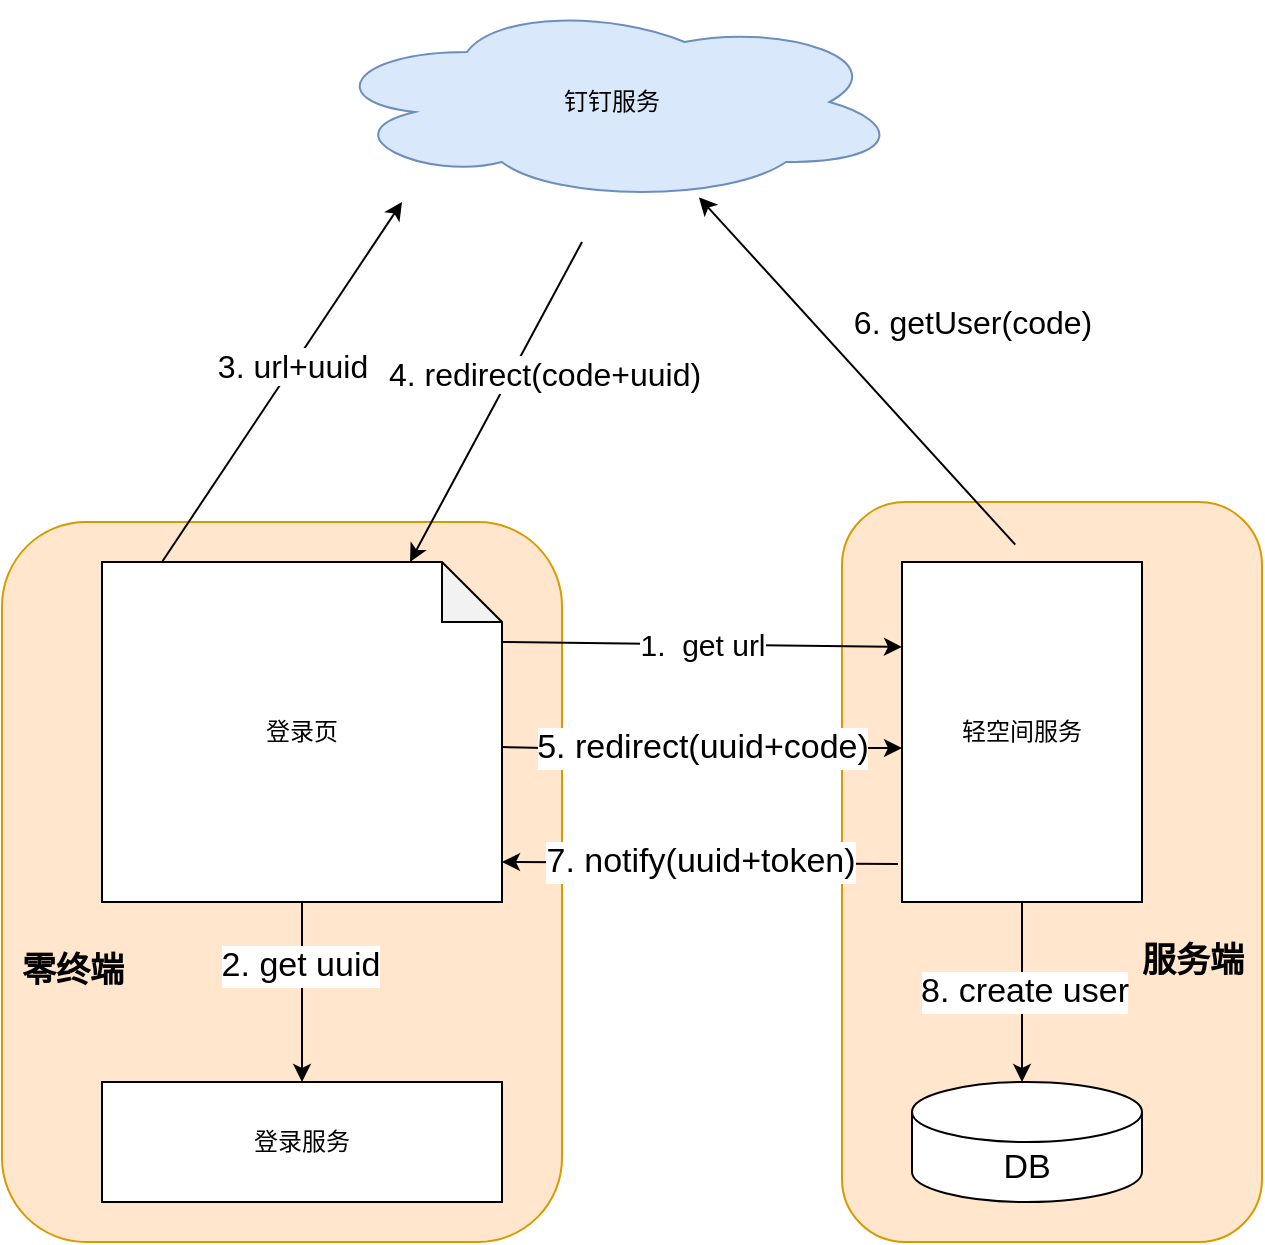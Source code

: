 <mxfile version="13.10.4" type="github">
  <diagram id="v8FIyj6-tNv1zjd0D3WM" name="Page-1">
    <mxGraphModel dx="1038" dy="1693" grid="1" gridSize="10" guides="1" tooltips="1" connect="1" arrows="1" fold="1" page="1" pageScale="1" pageWidth="827" pageHeight="1169" math="0" shadow="0">
      <root>
        <mxCell id="0" />
        <mxCell id="1" parent="0" />
        <mxCell id="kvXipWGZ7Jy9fMiuD0g3-35" value="" style="rounded=1;whiteSpace=wrap;html=1;fontSize=17;fillColor=#ffe6cc;strokeColor=#d79b00;" vertex="1" parent="1">
          <mxGeometry x="630" y="170" width="210" height="370" as="geometry" />
        </mxCell>
        <mxCell id="kvXipWGZ7Jy9fMiuD0g3-33" value="" style="rounded=1;whiteSpace=wrap;html=1;fontSize=17;fillColor=#ffe6cc;strokeColor=#d79b00;" vertex="1" parent="1">
          <mxGeometry x="210" y="180" width="280" height="360" as="geometry" />
        </mxCell>
        <mxCell id="kvXipWGZ7Jy9fMiuD0g3-2" value="登录服务" style="rounded=0;whiteSpace=wrap;html=1;" vertex="1" parent="1">
          <mxGeometry x="260" y="460" width="200" height="60" as="geometry" />
        </mxCell>
        <mxCell id="kvXipWGZ7Jy9fMiuD0g3-30" value="8. create user" style="edgeStyle=orthogonalEdgeStyle;rounded=0;orthogonalLoop=1;jettySize=auto;html=1;startArrow=none;startFill=0;endArrow=classic;endFill=1;fontSize=17;" edge="1" parent="1" source="kvXipWGZ7Jy9fMiuD0g3-3">
          <mxGeometry relative="1" as="geometry">
            <mxPoint x="720" y="460" as="targetPoint" />
          </mxGeometry>
        </mxCell>
        <mxCell id="kvXipWGZ7Jy9fMiuD0g3-3" value="轻空间服务" style="rounded=0;whiteSpace=wrap;html=1;" vertex="1" parent="1">
          <mxGeometry x="660" y="200" width="120" height="170" as="geometry" />
        </mxCell>
        <mxCell id="kvXipWGZ7Jy9fMiuD0g3-6" value="钉钉服务" style="ellipse;shape=cloud;whiteSpace=wrap;html=1;fillColor=#dae8fc;strokeColor=#6c8ebf;" vertex="1" parent="1">
          <mxGeometry x="370" y="-80" width="290" height="100" as="geometry" />
        </mxCell>
        <mxCell id="kvXipWGZ7Jy9fMiuD0g3-9" value="3. url+uuid" style="endArrow=classic;html=1;fontSize=16;" edge="1" parent="1">
          <mxGeometry x="0.091" width="50" height="50" relative="1" as="geometry">
            <mxPoint x="290" y="200" as="sourcePoint" />
            <mxPoint x="410" y="20" as="targetPoint" />
            <mxPoint as="offset" />
          </mxGeometry>
        </mxCell>
        <mxCell id="kvXipWGZ7Jy9fMiuD0g3-12" value="" style="endArrow=classic;html=1;" edge="1" parent="1">
          <mxGeometry width="50" height="50" relative="1" as="geometry">
            <mxPoint x="500" y="40" as="sourcePoint" />
            <mxPoint x="414" y="200" as="targetPoint" />
          </mxGeometry>
        </mxCell>
        <mxCell id="kvXipWGZ7Jy9fMiuD0g3-13" value="4. &lt;font style=&quot;font-size: 16px;&quot;&gt;redirect(code+uuid)&lt;/font&gt;" style="edgeLabel;html=1;align=center;verticalAlign=middle;resizable=0;points=[];fontSize=16;" vertex="1" connectable="0" parent="kvXipWGZ7Jy9fMiuD0g3-12">
          <mxGeometry x="-0.231" y="-1" relative="1" as="geometry">
            <mxPoint x="15" y="5" as="offset" />
          </mxGeometry>
        </mxCell>
        <mxCell id="kvXipWGZ7Jy9fMiuD0g3-14" value="1.&amp;nbsp; get url" style="endArrow=classic;html=1;entryX=0;entryY=0.25;entryDx=0;entryDy=0;fontSize=15;" edge="1" parent="1" target="kvXipWGZ7Jy9fMiuD0g3-3">
          <mxGeometry width="50" height="50" relative="1" as="geometry">
            <mxPoint x="460" y="240" as="sourcePoint" />
            <mxPoint x="550" y="240" as="targetPoint" />
          </mxGeometry>
        </mxCell>
        <mxCell id="kvXipWGZ7Jy9fMiuD0g3-15" value="5. redirect(uuid+code)" style="endArrow=classic;html=1;exitX=1;exitY=0.5;exitDx=0;exitDy=0;entryX=0;entryY=0.5;entryDx=0;entryDy=0;fontSize=17;" edge="1" parent="1">
          <mxGeometry width="50" height="50" relative="1" as="geometry">
            <mxPoint x="460" y="292.5" as="sourcePoint" />
            <mxPoint x="660" y="293" as="targetPoint" />
            <Array as="points">
              <mxPoint x="480" y="293" />
            </Array>
          </mxGeometry>
        </mxCell>
        <mxCell id="kvXipWGZ7Jy9fMiuD0g3-20" value="" style="endArrow=classic;html=1;exitX=0.472;exitY=-0.051;exitDx=0;exitDy=0;exitPerimeter=0;" edge="1" parent="1" source="kvXipWGZ7Jy9fMiuD0g3-3" target="kvXipWGZ7Jy9fMiuD0g3-6">
          <mxGeometry width="50" height="50" relative="1" as="geometry">
            <mxPoint x="770" y="190" as="sourcePoint" />
            <mxPoint x="820" y="140" as="targetPoint" />
          </mxGeometry>
        </mxCell>
        <mxCell id="kvXipWGZ7Jy9fMiuD0g3-21" value="6. getUser(code)" style="text;html=1;align=center;verticalAlign=middle;resizable=0;points=[];autosize=1;fontSize=16;" vertex="1" parent="1">
          <mxGeometry x="630" y="70" width="130" height="20" as="geometry" />
        </mxCell>
        <mxCell id="kvXipWGZ7Jy9fMiuD0g3-22" value="7. notify(uuid+token)" style="endArrow=classic;html=1;exitX=-0.017;exitY=0.888;exitDx=0;exitDy=0;exitPerimeter=0;fontSize=17;" edge="1" parent="1" source="kvXipWGZ7Jy9fMiuD0g3-3">
          <mxGeometry width="50" height="50" relative="1" as="geometry">
            <mxPoint x="610" y="350" as="sourcePoint" />
            <mxPoint x="460" y="350" as="targetPoint" />
            <Array as="points" />
          </mxGeometry>
        </mxCell>
        <mxCell id="kvXipWGZ7Jy9fMiuD0g3-25" value="" style="edgeStyle=orthogonalEdgeStyle;rounded=0;orthogonalLoop=1;jettySize=auto;html=1;startArrow=none;startFill=0;endArrow=classic;endFill=1;" edge="1" parent="1" source="kvXipWGZ7Jy9fMiuD0g3-24" target="kvXipWGZ7Jy9fMiuD0g3-2">
          <mxGeometry relative="1" as="geometry" />
        </mxCell>
        <mxCell id="kvXipWGZ7Jy9fMiuD0g3-26" value="2. get uuid" style="edgeLabel;html=1;align=center;verticalAlign=middle;resizable=0;points=[];fontSize=17;" vertex="1" connectable="0" parent="kvXipWGZ7Jy9fMiuD0g3-25">
          <mxGeometry x="-0.302" y="-1" relative="1" as="geometry">
            <mxPoint as="offset" />
          </mxGeometry>
        </mxCell>
        <mxCell id="kvXipWGZ7Jy9fMiuD0g3-24" value="登录页" style="shape=note;whiteSpace=wrap;html=1;backgroundOutline=1;darkOpacity=0.05;" vertex="1" parent="1">
          <mxGeometry x="260" y="200" width="200" height="170" as="geometry" />
        </mxCell>
        <mxCell id="kvXipWGZ7Jy9fMiuD0g3-34" value="零终端" style="text;html=1;align=center;verticalAlign=middle;resizable=0;points=[];autosize=1;fontSize=17;fontStyle=1" vertex="1" parent="1">
          <mxGeometry x="210" y="390" width="70" height="30" as="geometry" />
        </mxCell>
        <mxCell id="kvXipWGZ7Jy9fMiuD0g3-36" value="服务端" style="text;html=1;align=center;verticalAlign=middle;resizable=0;points=[];autosize=1;fontSize=17;fontStyle=1" vertex="1" parent="1">
          <mxGeometry x="770" y="385" width="70" height="30" as="geometry" />
        </mxCell>
        <mxCell id="kvXipWGZ7Jy9fMiuD0g3-37" value="DB" style="shape=cylinder3;whiteSpace=wrap;html=1;boundedLbl=1;backgroundOutline=1;size=15;fontSize=17;" vertex="1" parent="1">
          <mxGeometry x="665" y="460" width="115" height="60" as="geometry" />
        </mxCell>
      </root>
    </mxGraphModel>
  </diagram>
</mxfile>

